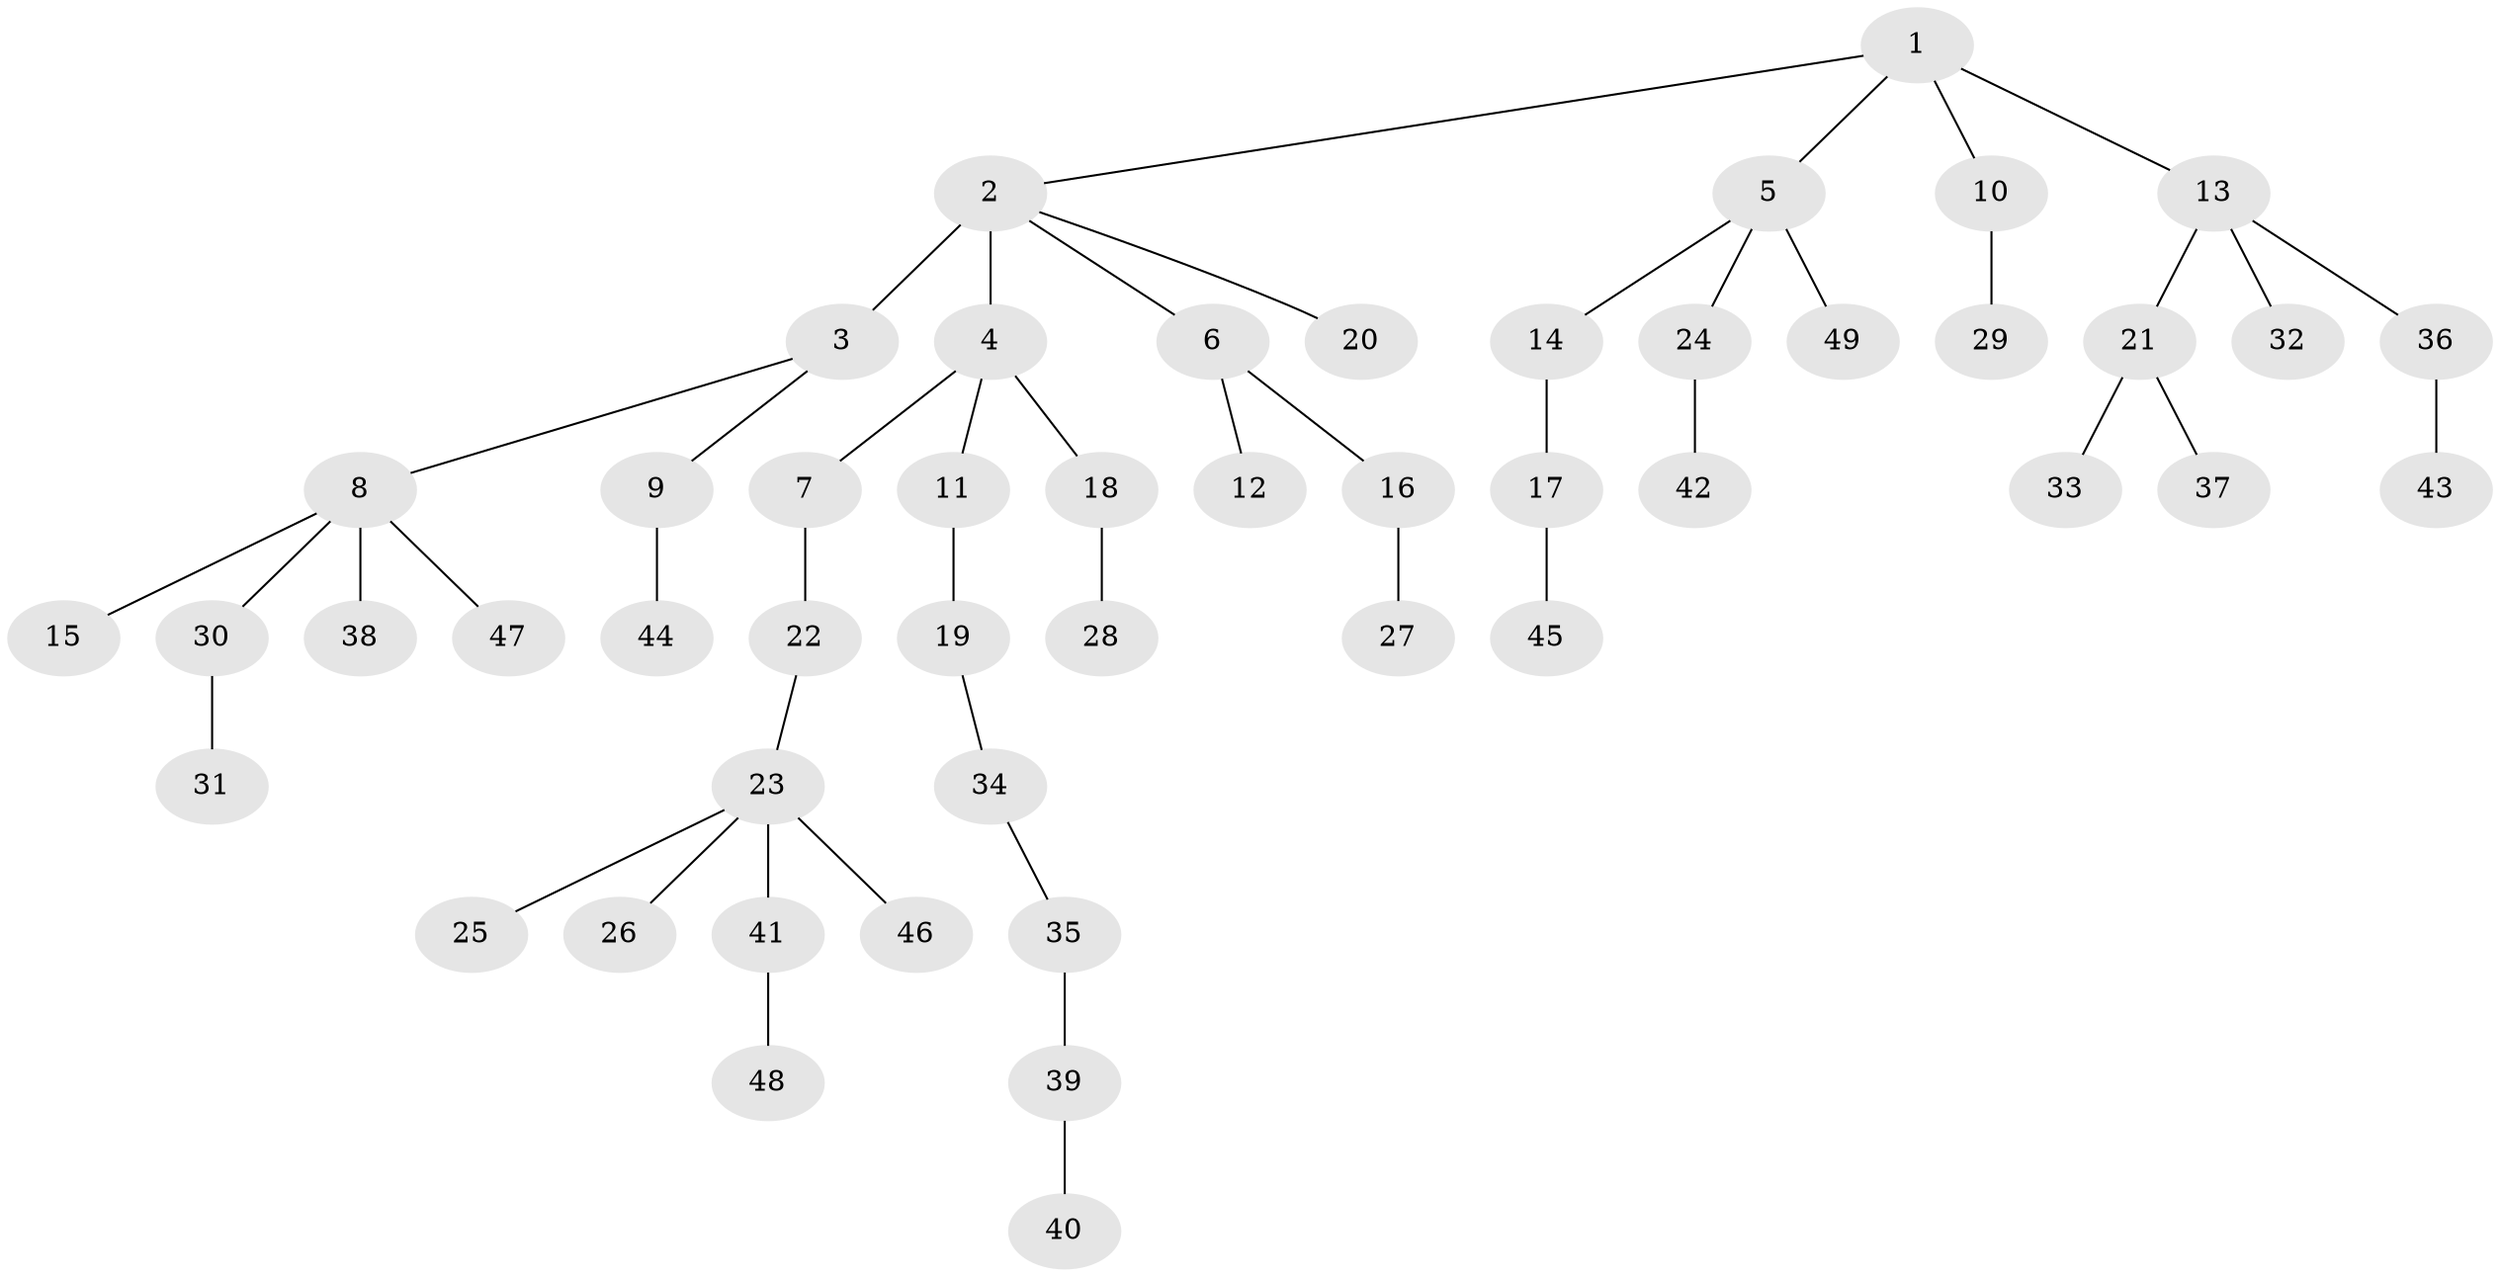 // original degree distribution, {5: 0.06593406593406594, 6: 0.02197802197802198, 3: 0.10989010989010989, 2: 0.21978021978021978, 4: 0.054945054945054944, 1: 0.5274725274725275}
// Generated by graph-tools (version 1.1) at 2025/36/03/09/25 02:36:50]
// undirected, 49 vertices, 48 edges
graph export_dot {
graph [start="1"]
  node [color=gray90,style=filled];
  1;
  2;
  3;
  4;
  5;
  6;
  7;
  8;
  9;
  10;
  11;
  12;
  13;
  14;
  15;
  16;
  17;
  18;
  19;
  20;
  21;
  22;
  23;
  24;
  25;
  26;
  27;
  28;
  29;
  30;
  31;
  32;
  33;
  34;
  35;
  36;
  37;
  38;
  39;
  40;
  41;
  42;
  43;
  44;
  45;
  46;
  47;
  48;
  49;
  1 -- 2 [weight=1.0];
  1 -- 5 [weight=1.0];
  1 -- 10 [weight=1.0];
  1 -- 13 [weight=1.0];
  2 -- 3 [weight=3.0];
  2 -- 4 [weight=1.0];
  2 -- 6 [weight=1.0];
  2 -- 20 [weight=1.0];
  3 -- 8 [weight=1.0];
  3 -- 9 [weight=1.0];
  4 -- 7 [weight=1.0];
  4 -- 11 [weight=1.0];
  4 -- 18 [weight=1.0];
  5 -- 14 [weight=1.0];
  5 -- 24 [weight=1.0];
  5 -- 49 [weight=1.0];
  6 -- 12 [weight=1.0];
  6 -- 16 [weight=1.0];
  7 -- 22 [weight=2.0];
  8 -- 15 [weight=1.0];
  8 -- 30 [weight=1.0];
  8 -- 38 [weight=1.0];
  8 -- 47 [weight=1.0];
  9 -- 44 [weight=1.0];
  10 -- 29 [weight=2.0];
  11 -- 19 [weight=2.0];
  13 -- 21 [weight=1.0];
  13 -- 32 [weight=1.0];
  13 -- 36 [weight=1.0];
  14 -- 17 [weight=1.0];
  16 -- 27 [weight=2.0];
  17 -- 45 [weight=1.0];
  18 -- 28 [weight=2.0];
  19 -- 34 [weight=1.0];
  21 -- 33 [weight=1.0];
  21 -- 37 [weight=1.0];
  22 -- 23 [weight=1.0];
  23 -- 25 [weight=1.0];
  23 -- 26 [weight=1.0];
  23 -- 41 [weight=1.0];
  23 -- 46 [weight=1.0];
  24 -- 42 [weight=1.0];
  30 -- 31 [weight=1.0];
  34 -- 35 [weight=1.0];
  35 -- 39 [weight=1.0];
  36 -- 43 [weight=1.0];
  39 -- 40 [weight=1.0];
  41 -- 48 [weight=1.0];
}
